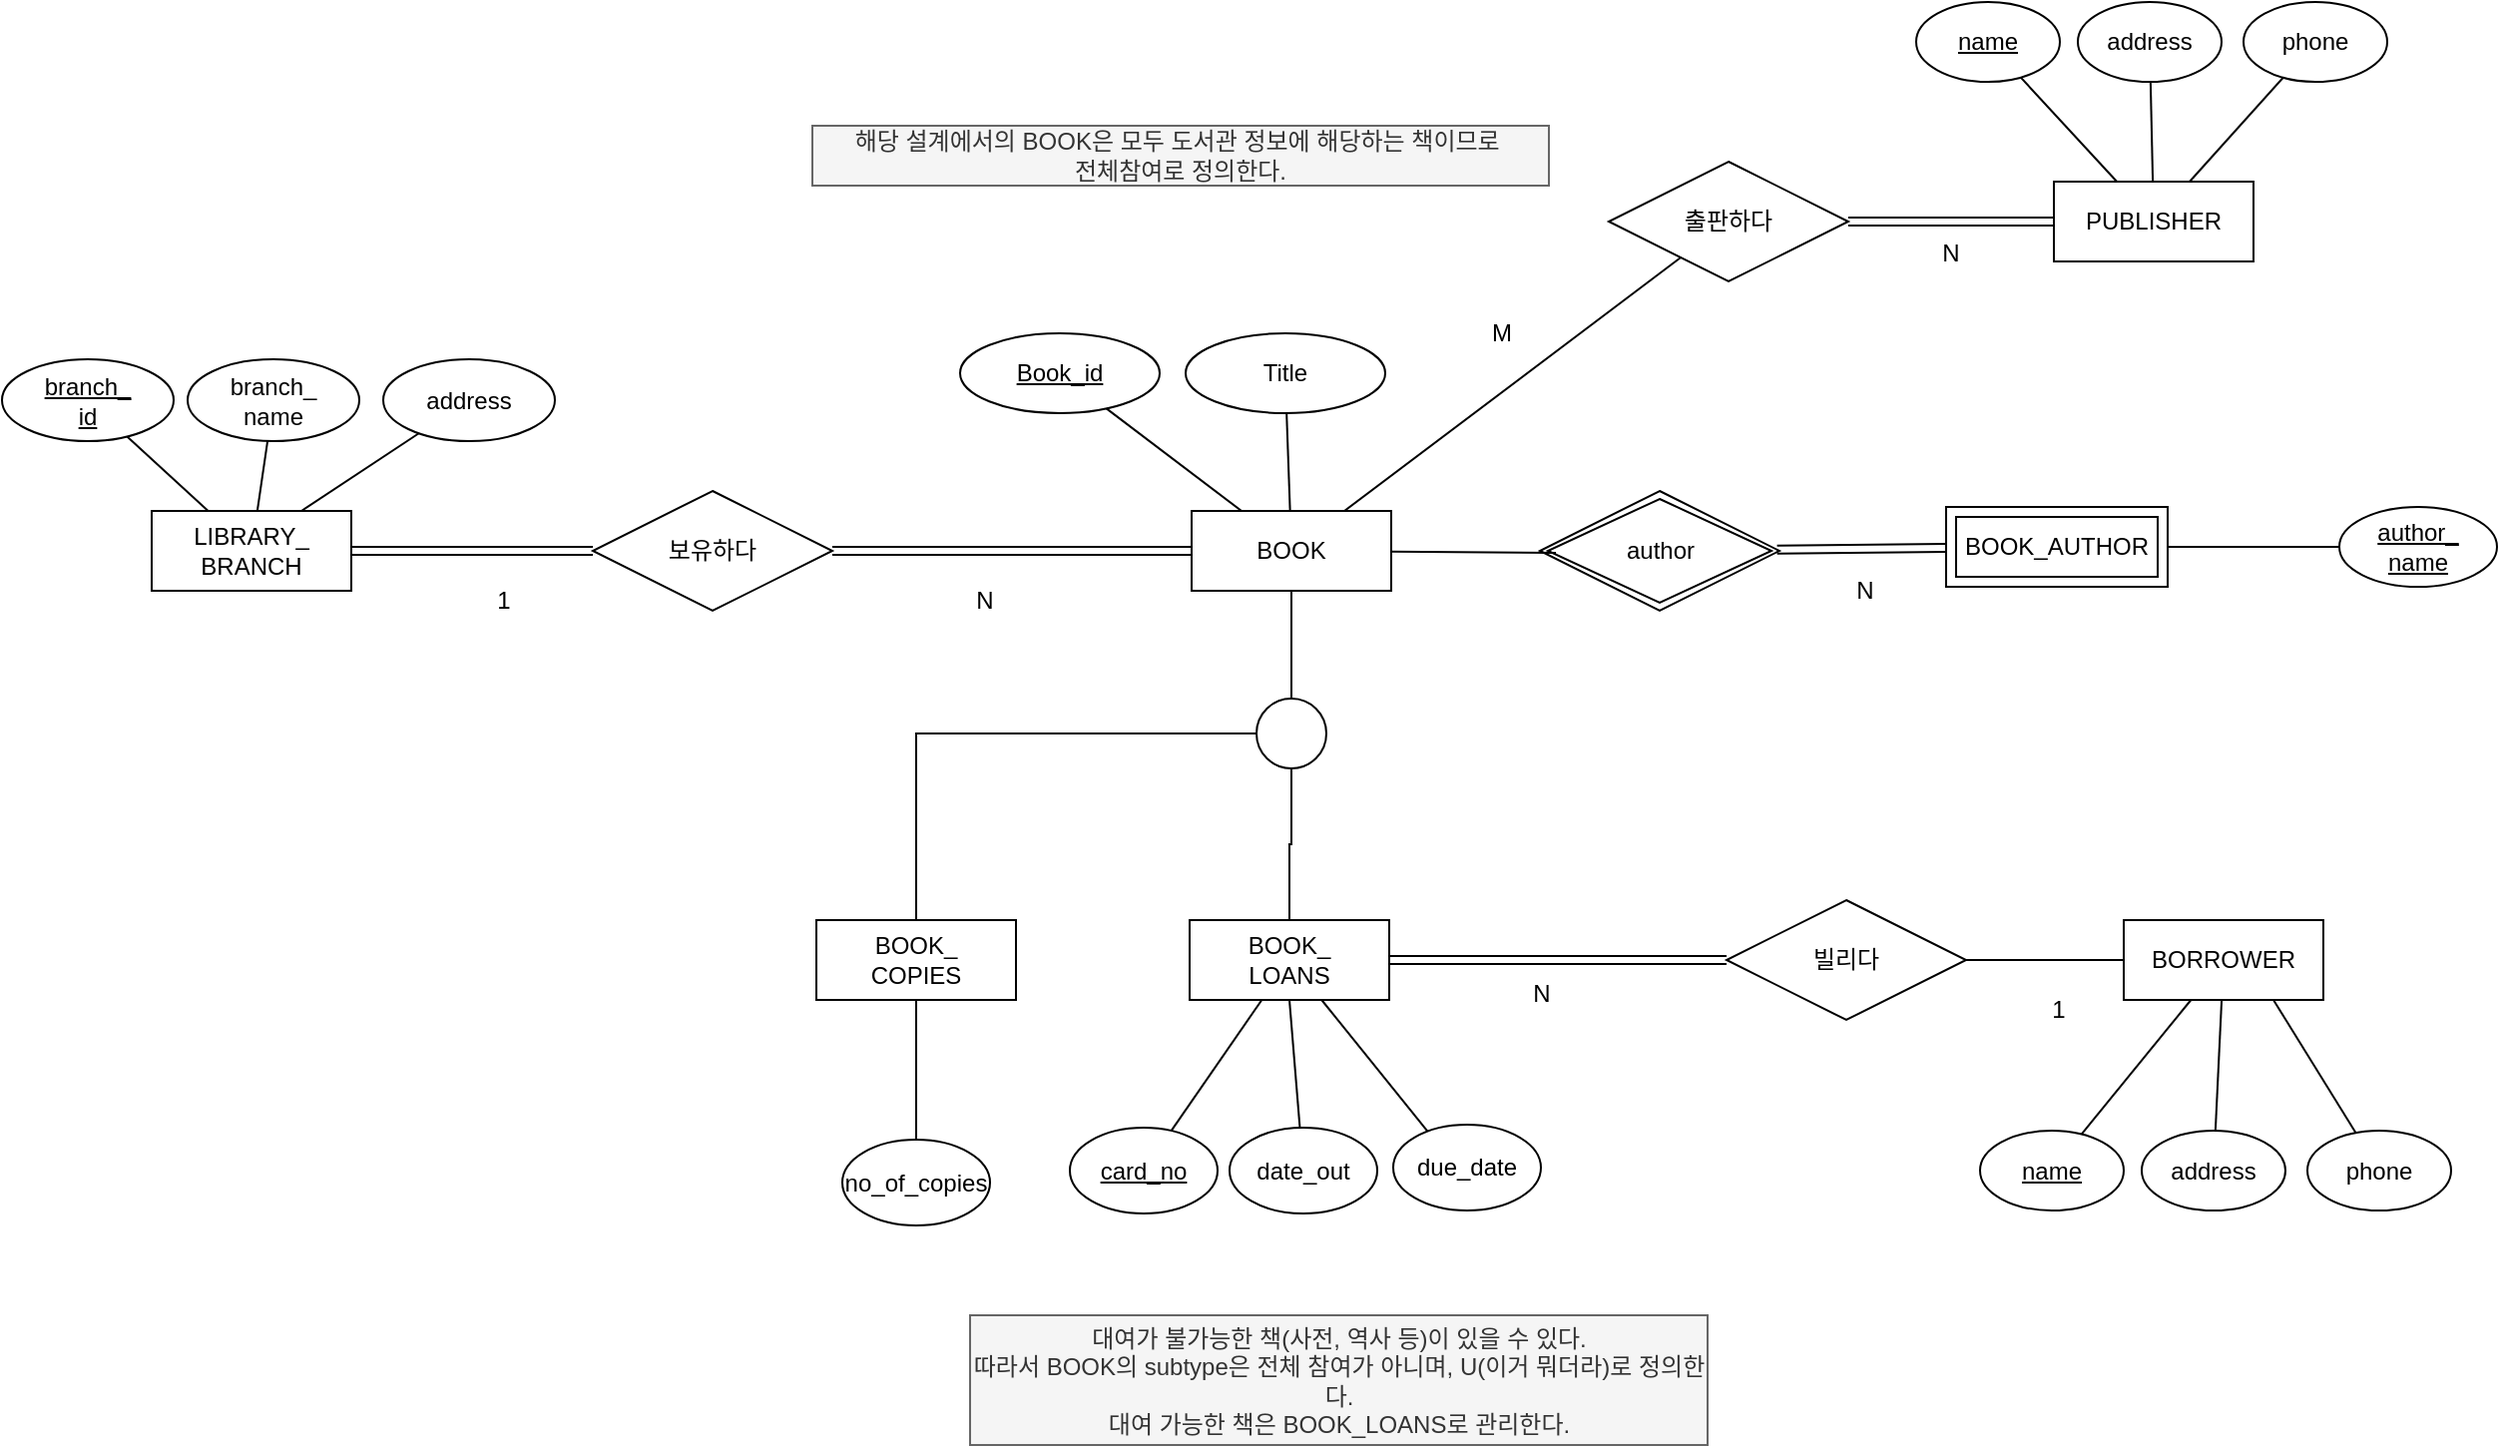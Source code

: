 <mxfile version="24.4.2" type="github">
  <diagram name="페이지-1" id="fh1qdikulwQxw29R_lR1">
    <mxGraphModel dx="1620" dy="898" grid="0" gridSize="10" guides="1" tooltips="1" connect="1" arrows="1" fold="1" page="1" pageScale="1" pageWidth="1600" pageHeight="900" math="0" shadow="0">
      <root>
        <mxCell id="0" />
        <mxCell id="1" parent="0" />
        <mxCell id="qKr7elNxfZ92_BYXAV81-46" style="rounded=0;orthogonalLoop=1;jettySize=auto;html=1;endArrow=none;endFill=0;" edge="1" parent="1" source="qKr7elNxfZ92_BYXAV81-1" target="qKr7elNxfZ92_BYXAV81-44">
          <mxGeometry relative="1" as="geometry" />
        </mxCell>
        <mxCell id="qKr7elNxfZ92_BYXAV81-1" value="BOOK" style="whiteSpace=wrap;html=1;align=center;" vertex="1" parent="1">
          <mxGeometry x="699" y="314" width="100" height="40" as="geometry" />
        </mxCell>
        <mxCell id="qKr7elNxfZ92_BYXAV81-3" value="BOOK_&lt;div&gt;COPIES&lt;/div&gt;" style="whiteSpace=wrap;html=1;align=center;" vertex="1" parent="1">
          <mxGeometry x="511" y="519" width="100" height="40" as="geometry" />
        </mxCell>
        <mxCell id="qKr7elNxfZ92_BYXAV81-50" style="rounded=0;orthogonalLoop=1;jettySize=auto;html=1;entryX=0;entryY=0.5;entryDx=0;entryDy=0;endArrow=none;endFill=0;shape=link;" edge="1" parent="1" source="qKr7elNxfZ92_BYXAV81-5" target="qKr7elNxfZ92_BYXAV81-43">
          <mxGeometry relative="1" as="geometry" />
        </mxCell>
        <mxCell id="qKr7elNxfZ92_BYXAV81-52" value="" style="rounded=0;orthogonalLoop=1;jettySize=auto;html=1;endArrow=none;endFill=0;" edge="1" parent="1" source="qKr7elNxfZ92_BYXAV81-5" target="qKr7elNxfZ92_BYXAV81-41">
          <mxGeometry relative="1" as="geometry" />
        </mxCell>
        <mxCell id="qKr7elNxfZ92_BYXAV81-5" value="BOOK_&lt;div&gt;LOANS&lt;/div&gt;" style="whiteSpace=wrap;html=1;align=center;" vertex="1" parent="1">
          <mxGeometry x="698" y="519" width="100" height="40" as="geometry" />
        </mxCell>
        <mxCell id="qKr7elNxfZ92_BYXAV81-6" value="&lt;u&gt;Book_id&lt;/u&gt;" style="ellipse;whiteSpace=wrap;html=1;align=center;" vertex="1" parent="1">
          <mxGeometry x="583" y="225" width="100" height="40" as="geometry" />
        </mxCell>
        <mxCell id="qKr7elNxfZ92_BYXAV81-12" style="rounded=0;orthogonalLoop=1;jettySize=auto;html=1;endArrow=none;endFill=0;" edge="1" parent="1" source="qKr7elNxfZ92_BYXAV81-7" target="qKr7elNxfZ92_BYXAV81-1">
          <mxGeometry relative="1" as="geometry" />
        </mxCell>
        <mxCell id="qKr7elNxfZ92_BYXAV81-7" value="Title" style="ellipse;whiteSpace=wrap;html=1;align=center;" vertex="1" parent="1">
          <mxGeometry x="696" y="225" width="100" height="40" as="geometry" />
        </mxCell>
        <mxCell id="qKr7elNxfZ92_BYXAV81-10" style="rounded=0;orthogonalLoop=1;jettySize=auto;html=1;endArrow=none;endFill=0;entryX=0.25;entryY=0;entryDx=0;entryDy=0;" edge="1" parent="1" source="qKr7elNxfZ92_BYXAV81-6" target="qKr7elNxfZ92_BYXAV81-1">
          <mxGeometry relative="1" as="geometry">
            <mxPoint x="1183" y="-25" as="targetPoint" />
          </mxGeometry>
        </mxCell>
        <mxCell id="qKr7elNxfZ92_BYXAV81-24" value="" style="rounded=0;orthogonalLoop=1;jettySize=auto;html=1;endArrow=none;endFill=0;shape=link;" edge="1" parent="1" source="qKr7elNxfZ92_BYXAV81-15" target="qKr7elNxfZ92_BYXAV81-23">
          <mxGeometry relative="1" as="geometry" />
        </mxCell>
        <mxCell id="qKr7elNxfZ92_BYXAV81-15" value="LIBRARY_&lt;div&gt;BRANCH&lt;/div&gt;" style="whiteSpace=wrap;html=1;align=center;" vertex="1" parent="1">
          <mxGeometry x="178" y="314" width="100" height="40" as="geometry" />
        </mxCell>
        <mxCell id="qKr7elNxfZ92_BYXAV81-20" value="" style="rounded=0;orthogonalLoop=1;jettySize=auto;html=1;endArrow=none;endFill=0;" edge="1" parent="1" source="qKr7elNxfZ92_BYXAV81-16" target="qKr7elNxfZ92_BYXAV81-15">
          <mxGeometry relative="1" as="geometry" />
        </mxCell>
        <mxCell id="qKr7elNxfZ92_BYXAV81-16" value="&lt;u&gt;branch_&lt;/u&gt;&lt;div&gt;&lt;u&gt;id&lt;/u&gt;&lt;/div&gt;" style="ellipse;whiteSpace=wrap;html=1;align=center;" vertex="1" parent="1">
          <mxGeometry x="103" y="238" width="86" height="41" as="geometry" />
        </mxCell>
        <mxCell id="qKr7elNxfZ92_BYXAV81-21" value="" style="rounded=0;orthogonalLoop=1;jettySize=auto;html=1;endArrow=none;endFill=0;" edge="1" parent="1" source="qKr7elNxfZ92_BYXAV81-18" target="qKr7elNxfZ92_BYXAV81-15">
          <mxGeometry relative="1" as="geometry" />
        </mxCell>
        <mxCell id="qKr7elNxfZ92_BYXAV81-18" value="branch_&lt;div&gt;name&lt;/div&gt;" style="ellipse;whiteSpace=wrap;html=1;align=center;" vertex="1" parent="1">
          <mxGeometry x="196" y="238" width="86" height="41" as="geometry" />
        </mxCell>
        <mxCell id="qKr7elNxfZ92_BYXAV81-22" style="rounded=0;orthogonalLoop=1;jettySize=auto;html=1;entryX=0.75;entryY=0;entryDx=0;entryDy=0;endArrow=none;endFill=0;" edge="1" parent="1" source="qKr7elNxfZ92_BYXAV81-19" target="qKr7elNxfZ92_BYXAV81-15">
          <mxGeometry relative="1" as="geometry" />
        </mxCell>
        <mxCell id="qKr7elNxfZ92_BYXAV81-19" value="address" style="ellipse;whiteSpace=wrap;html=1;align=center;" vertex="1" parent="1">
          <mxGeometry x="294" y="238" width="86" height="41" as="geometry" />
        </mxCell>
        <mxCell id="qKr7elNxfZ92_BYXAV81-40" style="rounded=0;orthogonalLoop=1;jettySize=auto;html=1;endArrow=none;endFill=0;shape=link;" edge="1" parent="1" source="qKr7elNxfZ92_BYXAV81-23" target="qKr7elNxfZ92_BYXAV81-1">
          <mxGeometry relative="1" as="geometry" />
        </mxCell>
        <mxCell id="qKr7elNxfZ92_BYXAV81-23" value="보유하다" style="shape=rhombus;perimeter=rhombusPerimeter;whiteSpace=wrap;html=1;align=center;" vertex="1" parent="1">
          <mxGeometry x="399" y="304" width="120" height="60" as="geometry" />
        </mxCell>
        <mxCell id="qKr7elNxfZ92_BYXAV81-29" value="" style="rounded=0;orthogonalLoop=1;jettySize=auto;html=1;endArrow=none;endFill=0;shape=link;" edge="1" parent="1" source="qKr7elNxfZ92_BYXAV81-27" target="qKr7elNxfZ92_BYXAV81-28">
          <mxGeometry relative="1" as="geometry" />
        </mxCell>
        <mxCell id="qKr7elNxfZ92_BYXAV81-27" value="PUBLISHER" style="whiteSpace=wrap;html=1;align=center;" vertex="1" parent="1">
          <mxGeometry x="1131" y="149" width="100" height="40" as="geometry" />
        </mxCell>
        <mxCell id="qKr7elNxfZ92_BYXAV81-30" value="" style="rounded=0;orthogonalLoop=1;jettySize=auto;html=1;endArrow=none;endFill=0;" edge="1" parent="1" source="qKr7elNxfZ92_BYXAV81-28" target="qKr7elNxfZ92_BYXAV81-1">
          <mxGeometry relative="1" as="geometry" />
        </mxCell>
        <mxCell id="qKr7elNxfZ92_BYXAV81-28" value="출판하다" style="shape=rhombus;perimeter=rhombusPerimeter;whiteSpace=wrap;html=1;align=center;" vertex="1" parent="1">
          <mxGeometry x="908" y="139" width="120" height="60" as="geometry" />
        </mxCell>
        <mxCell id="qKr7elNxfZ92_BYXAV81-36" style="rounded=0;orthogonalLoop=1;jettySize=auto;html=1;endArrow=none;endFill=0;" edge="1" parent="1" source="qKr7elNxfZ92_BYXAV81-33" target="qKr7elNxfZ92_BYXAV81-27">
          <mxGeometry relative="1" as="geometry" />
        </mxCell>
        <mxCell id="qKr7elNxfZ92_BYXAV81-33" value="&lt;u&gt;name&lt;/u&gt;" style="ellipse;whiteSpace=wrap;html=1;align=center;" vertex="1" parent="1">
          <mxGeometry x="1062" y="59" width="72" height="40" as="geometry" />
        </mxCell>
        <mxCell id="qKr7elNxfZ92_BYXAV81-37" value="" style="rounded=0;orthogonalLoop=1;jettySize=auto;html=1;endArrow=none;endFill=0;" edge="1" parent="1" source="qKr7elNxfZ92_BYXAV81-34" target="qKr7elNxfZ92_BYXAV81-27">
          <mxGeometry relative="1" as="geometry" />
        </mxCell>
        <mxCell id="qKr7elNxfZ92_BYXAV81-34" value="address" style="ellipse;whiteSpace=wrap;html=1;align=center;" vertex="1" parent="1">
          <mxGeometry x="1143" y="59" width="72" height="40" as="geometry" />
        </mxCell>
        <mxCell id="qKr7elNxfZ92_BYXAV81-38" style="rounded=0;orthogonalLoop=1;jettySize=auto;html=1;endArrow=none;endFill=0;" edge="1" parent="1" source="qKr7elNxfZ92_BYXAV81-35" target="qKr7elNxfZ92_BYXAV81-27">
          <mxGeometry relative="1" as="geometry" />
        </mxCell>
        <mxCell id="qKr7elNxfZ92_BYXAV81-35" value="phone" style="ellipse;whiteSpace=wrap;html=1;align=center;" vertex="1" parent="1">
          <mxGeometry x="1226" y="59" width="72" height="40" as="geometry" />
        </mxCell>
        <mxCell id="qKr7elNxfZ92_BYXAV81-41" value="&lt;u&gt;card_no&lt;/u&gt;" style="ellipse;whiteSpace=wrap;html=1;align=center;" vertex="1" parent="1">
          <mxGeometry x="638" y="623" width="74" height="43" as="geometry" />
        </mxCell>
        <mxCell id="qKr7elNxfZ92_BYXAV81-51" style="edgeStyle=orthogonalEdgeStyle;rounded=0;orthogonalLoop=1;jettySize=auto;html=1;endArrow=none;endFill=0;" edge="1" parent="1" source="qKr7elNxfZ92_BYXAV81-43" target="qKr7elNxfZ92_BYXAV81-49">
          <mxGeometry relative="1" as="geometry" />
        </mxCell>
        <mxCell id="qKr7elNxfZ92_BYXAV81-43" value="빌리다" style="shape=rhombus;perimeter=rhombusPerimeter;whiteSpace=wrap;html=1;align=center;" vertex="1" parent="1">
          <mxGeometry x="967" y="509" width="120" height="60" as="geometry" />
        </mxCell>
        <mxCell id="qKr7elNxfZ92_BYXAV81-47" style="edgeStyle=orthogonalEdgeStyle;rounded=0;orthogonalLoop=1;jettySize=auto;html=1;endArrow=none;endFill=0;" edge="1" parent="1" source="qKr7elNxfZ92_BYXAV81-44" target="qKr7elNxfZ92_BYXAV81-3">
          <mxGeometry relative="1" as="geometry" />
        </mxCell>
        <mxCell id="qKr7elNxfZ92_BYXAV81-48" style="edgeStyle=orthogonalEdgeStyle;rounded=0;orthogonalLoop=1;jettySize=auto;html=1;endArrow=none;endFill=0;" edge="1" parent="1" source="qKr7elNxfZ92_BYXAV81-44" target="qKr7elNxfZ92_BYXAV81-5">
          <mxGeometry relative="1" as="geometry" />
        </mxCell>
        <mxCell id="qKr7elNxfZ92_BYXAV81-44" value="" style="ellipse;whiteSpace=wrap;html=1;aspect=fixed;" vertex="1" parent="1">
          <mxGeometry x="731.5" y="408" width="35" height="35" as="geometry" />
        </mxCell>
        <mxCell id="qKr7elNxfZ92_BYXAV81-49" value="BORROWER" style="whiteSpace=wrap;html=1;align=center;" vertex="1" parent="1">
          <mxGeometry x="1166" y="519" width="100" height="40" as="geometry" />
        </mxCell>
        <mxCell id="qKr7elNxfZ92_BYXAV81-57" style="rounded=0;orthogonalLoop=1;jettySize=auto;html=1;entryX=0.5;entryY=1;entryDx=0;entryDy=0;endArrow=none;endFill=0;" edge="1" parent="1" source="qKr7elNxfZ92_BYXAV81-55" target="qKr7elNxfZ92_BYXAV81-5">
          <mxGeometry relative="1" as="geometry" />
        </mxCell>
        <mxCell id="qKr7elNxfZ92_BYXAV81-55" value="date_out" style="ellipse;whiteSpace=wrap;html=1;align=center;" vertex="1" parent="1">
          <mxGeometry x="718" y="623" width="74" height="43" as="geometry" />
        </mxCell>
        <mxCell id="qKr7elNxfZ92_BYXAV81-58" style="rounded=0;orthogonalLoop=1;jettySize=auto;html=1;endArrow=none;endFill=0;" edge="1" parent="1" target="qKr7elNxfZ92_BYXAV81-5">
          <mxGeometry relative="1" as="geometry">
            <mxPoint x="817.403" y="625.004" as="sourcePoint" />
          </mxGeometry>
        </mxCell>
        <mxCell id="qKr7elNxfZ92_BYXAV81-56" value="due_date" style="ellipse;whiteSpace=wrap;html=1;align=center;" vertex="1" parent="1">
          <mxGeometry x="800" y="621.5" width="74" height="43" as="geometry" />
        </mxCell>
        <mxCell id="qKr7elNxfZ92_BYXAV81-60" style="rounded=0;orthogonalLoop=1;jettySize=auto;html=1;endArrow=none;endFill=0;" edge="1" parent="1" source="qKr7elNxfZ92_BYXAV81-59" target="qKr7elNxfZ92_BYXAV81-3">
          <mxGeometry relative="1" as="geometry" />
        </mxCell>
        <mxCell id="qKr7elNxfZ92_BYXAV81-59" value="no_of_copies" style="ellipse;whiteSpace=wrap;html=1;align=center;" vertex="1" parent="1">
          <mxGeometry x="524" y="629" width="74" height="43" as="geometry" />
        </mxCell>
        <mxCell id="qKr7elNxfZ92_BYXAV81-64" style="rounded=0;orthogonalLoop=1;jettySize=auto;html=1;endArrow=none;endFill=0;" edge="1" parent="1" source="qKr7elNxfZ92_BYXAV81-61" target="qKr7elNxfZ92_BYXAV81-49">
          <mxGeometry relative="1" as="geometry" />
        </mxCell>
        <mxCell id="qKr7elNxfZ92_BYXAV81-61" value="&lt;u&gt;name&lt;/u&gt;" style="ellipse;whiteSpace=wrap;html=1;align=center;" vertex="1" parent="1">
          <mxGeometry x="1094" y="624.5" width="72" height="40" as="geometry" />
        </mxCell>
        <mxCell id="qKr7elNxfZ92_BYXAV81-65" style="rounded=0;orthogonalLoop=1;jettySize=auto;html=1;endArrow=none;endFill=0;" edge="1" parent="1" source="qKr7elNxfZ92_BYXAV81-62" target="qKr7elNxfZ92_BYXAV81-49">
          <mxGeometry relative="1" as="geometry" />
        </mxCell>
        <mxCell id="qKr7elNxfZ92_BYXAV81-62" value="address" style="ellipse;whiteSpace=wrap;html=1;align=center;" vertex="1" parent="1">
          <mxGeometry x="1175" y="624.5" width="72" height="40" as="geometry" />
        </mxCell>
        <mxCell id="qKr7elNxfZ92_BYXAV81-66" style="rounded=0;orthogonalLoop=1;jettySize=auto;html=1;entryX=0.75;entryY=1;entryDx=0;entryDy=0;endArrow=none;endFill=0;" edge="1" parent="1" source="qKr7elNxfZ92_BYXAV81-63" target="qKr7elNxfZ92_BYXAV81-49">
          <mxGeometry relative="1" as="geometry" />
        </mxCell>
        <mxCell id="qKr7elNxfZ92_BYXAV81-63" value="phone" style="ellipse;whiteSpace=wrap;html=1;align=center;" vertex="1" parent="1">
          <mxGeometry x="1258" y="624.5" width="72" height="40" as="geometry" />
        </mxCell>
        <mxCell id="qKr7elNxfZ92_BYXAV81-67" value="해당 설계에서의 BOOK은 모두 도서관 정보에 해당하는 책이므로&amp;nbsp;&lt;div&gt;전체참여로 정의한다.&lt;/div&gt;" style="text;html=1;align=center;verticalAlign=middle;whiteSpace=wrap;rounded=0;fillColor=#f5f5f5;fontColor=#333333;strokeColor=#666666;" vertex="1" parent="1">
          <mxGeometry x="509" y="121" width="369" height="30" as="geometry" />
        </mxCell>
        <mxCell id="qKr7elNxfZ92_BYXAV81-68" value="대여가 불가능한 책(사전, 역사 등)이 있을 수 있다.&lt;div&gt;따라서 BOOK의 subtype은 전체 참여가 아니며,&amp;nbsp;&lt;span style=&quot;background-color: initial;&quot;&gt;U(이거 뭐더라)로 정의한다.&lt;/span&gt;&lt;/div&gt;&lt;div&gt;대여 가능한 책은 BOOK_LOANS로 관리한다.&lt;/div&gt;" style="text;html=1;align=center;verticalAlign=middle;whiteSpace=wrap;rounded=0;fillColor=#f5f5f5;fontColor=#333333;strokeColor=#666666;" vertex="1" parent="1">
          <mxGeometry x="588" y="717" width="369.5" height="65" as="geometry" />
        </mxCell>
        <mxCell id="qKr7elNxfZ92_BYXAV81-69" value="N" style="text;html=1;align=center;verticalAlign=middle;resizable=0;points=[];autosize=1;strokeColor=none;fillColor=none;" vertex="1" parent="1">
          <mxGeometry x="860" y="543" width="27" height="26" as="geometry" />
        </mxCell>
        <mxCell id="qKr7elNxfZ92_BYXAV81-70" value="1" style="text;html=1;align=center;verticalAlign=middle;resizable=0;points=[];autosize=1;strokeColor=none;fillColor=none;" vertex="1" parent="1">
          <mxGeometry x="1120" y="551" width="25" height="26" as="geometry" />
        </mxCell>
        <mxCell id="qKr7elNxfZ92_BYXAV81-71" value="N" style="text;html=1;align=center;verticalAlign=middle;resizable=0;points=[];autosize=1;strokeColor=none;fillColor=none;" vertex="1" parent="1">
          <mxGeometry x="1065" y="172" width="27" height="26" as="geometry" />
        </mxCell>
        <mxCell id="qKr7elNxfZ92_BYXAV81-72" value="M" style="text;html=1;align=center;verticalAlign=middle;resizable=0;points=[];autosize=1;strokeColor=none;fillColor=none;" vertex="1" parent="1">
          <mxGeometry x="840" y="212" width="28" height="26" as="geometry" />
        </mxCell>
        <mxCell id="qKr7elNxfZ92_BYXAV81-73" value="N" style="text;html=1;align=center;verticalAlign=middle;resizable=0;points=[];autosize=1;strokeColor=none;fillColor=none;" vertex="1" parent="1">
          <mxGeometry x="581" y="346" width="27" height="26" as="geometry" />
        </mxCell>
        <mxCell id="qKr7elNxfZ92_BYXAV81-74" value="1" style="text;html=1;align=center;verticalAlign=middle;resizable=0;points=[];autosize=1;strokeColor=none;fillColor=none;" vertex="1" parent="1">
          <mxGeometry x="341" y="346" width="25" height="26" as="geometry" />
        </mxCell>
        <mxCell id="qKr7elNxfZ92_BYXAV81-82" style="rounded=0;orthogonalLoop=1;jettySize=auto;html=1;endArrow=none;endFill=0;" edge="1" parent="1" source="qKr7elNxfZ92_BYXAV81-76" target="qKr7elNxfZ92_BYXAV81-81">
          <mxGeometry relative="1" as="geometry" />
        </mxCell>
        <mxCell id="qKr7elNxfZ92_BYXAV81-76" value="BOOK_AUTHOR" style="shape=ext;margin=3;double=1;whiteSpace=wrap;html=1;align=center;" vertex="1" parent="1">
          <mxGeometry x="1077" y="312" width="111" height="40" as="geometry" />
        </mxCell>
        <mxCell id="qKr7elNxfZ92_BYXAV81-79" style="rounded=0;orthogonalLoop=1;jettySize=auto;html=1;endArrow=none;endFill=0;shape=link;" edge="1" parent="1" source="qKr7elNxfZ92_BYXAV81-77" target="qKr7elNxfZ92_BYXAV81-76">
          <mxGeometry relative="1" as="geometry" />
        </mxCell>
        <mxCell id="qKr7elNxfZ92_BYXAV81-77" value="author" style="shape=rhombus;double=1;perimeter=rhombusPerimeter;whiteSpace=wrap;html=1;align=center;" vertex="1" parent="1">
          <mxGeometry x="873.5" y="304" width="120" height="60" as="geometry" />
        </mxCell>
        <mxCell id="qKr7elNxfZ92_BYXAV81-78" style="rounded=0;orthogonalLoop=1;jettySize=auto;html=1;entryX=0.067;entryY=0.517;entryDx=0;entryDy=0;entryPerimeter=0;endArrow=none;endFill=0;" edge="1" parent="1" source="qKr7elNxfZ92_BYXAV81-1" target="qKr7elNxfZ92_BYXAV81-77">
          <mxGeometry relative="1" as="geometry" />
        </mxCell>
        <mxCell id="qKr7elNxfZ92_BYXAV81-80" value="N" style="text;html=1;align=center;verticalAlign=middle;resizable=0;points=[];autosize=1;strokeColor=none;fillColor=none;" vertex="1" parent="1">
          <mxGeometry x="1022" y="341" width="27" height="26" as="geometry" />
        </mxCell>
        <mxCell id="qKr7elNxfZ92_BYXAV81-81" value="&lt;u&gt;author_&lt;/u&gt;&lt;div&gt;&lt;u&gt;name&lt;/u&gt;&lt;/div&gt;" style="ellipse;whiteSpace=wrap;html=1;align=center;" vertex="1" parent="1">
          <mxGeometry x="1274" y="312" width="79" height="40" as="geometry" />
        </mxCell>
      </root>
    </mxGraphModel>
  </diagram>
</mxfile>
